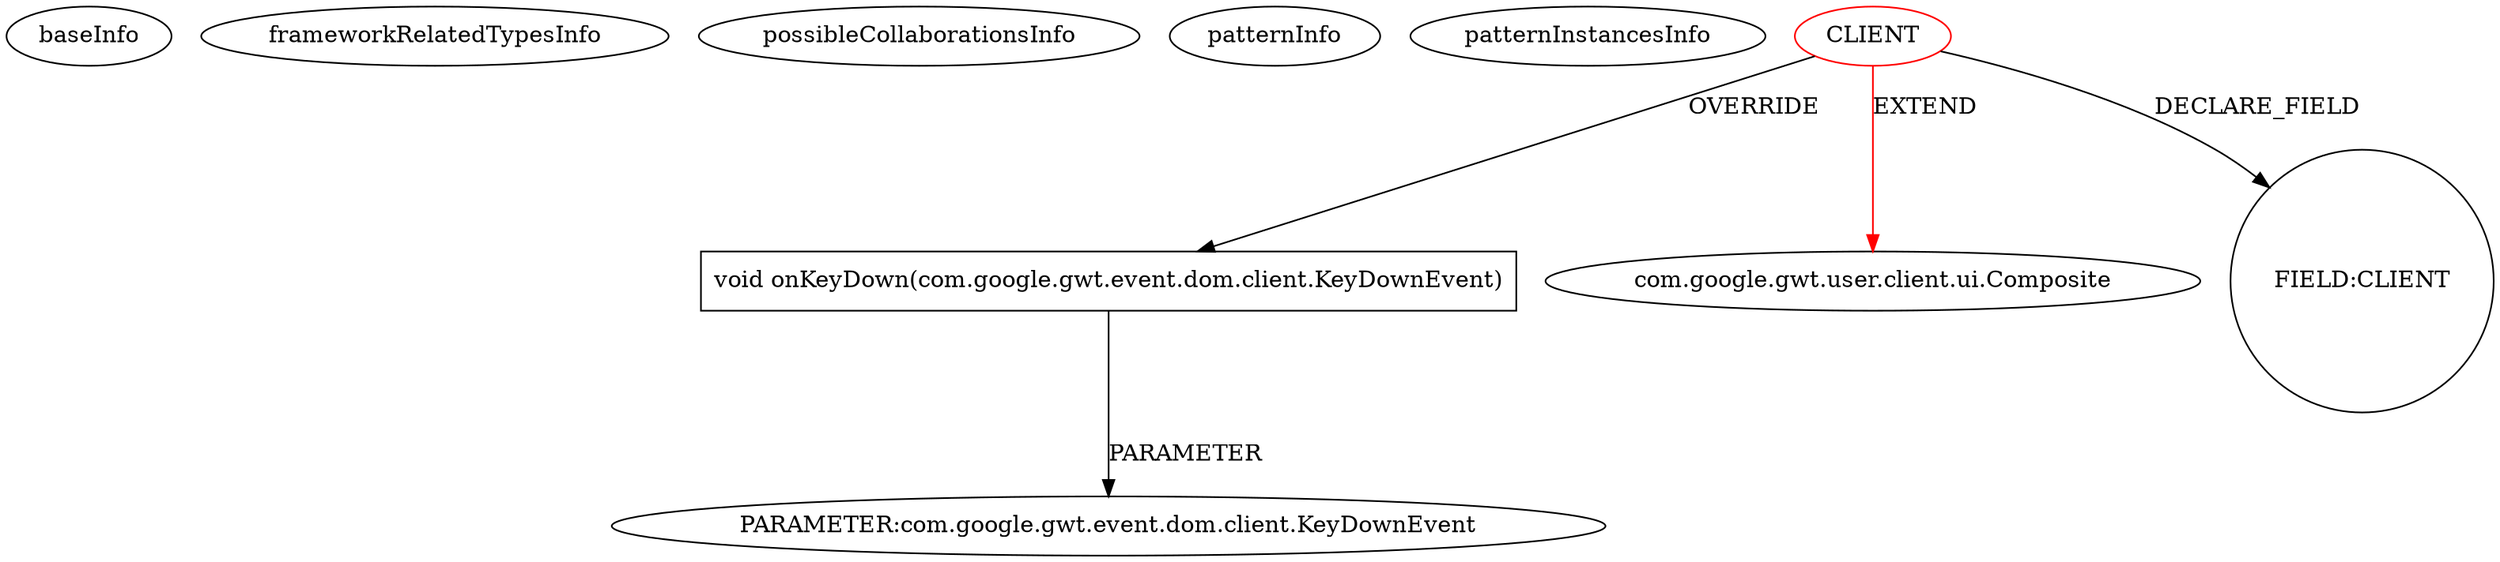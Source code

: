 digraph {
baseInfo[graphId=771,category="pattern",isAnonymous=false,possibleRelation=false]
frameworkRelatedTypesInfo[0="com.google.gwt.user.client.ui.Composite"]
possibleCollaborationsInfo[]
patternInfo[frequency=2.0,patternRootClient=0]
patternInstancesInfo[0="hmiguellima-ugat~/hmiguellima-ugat/ugat-master/src/org/ucp/gwt/widgets/MVCTable.java~MVCTable~3009",1="vlapan-PhotoBank~/vlapan-PhotoBank/PhotoBank-master/src/com/vlapan/gwt/photobank/client/ui/PhotoBrowser.java~PhotoBrowser~4600"]
50[label="PARAMETER:com.google.gwt.event.dom.client.KeyDownEvent",vertexType="PARAMETER_DECLARATION",isFrameworkType=false]
49[label="void onKeyDown(com.google.gwt.event.dom.client.KeyDownEvent)",vertexType="OVERRIDING_METHOD_DECLARATION",isFrameworkType=false,shape=box]
0[label="CLIENT",vertexType="ROOT_CLIENT_CLASS_DECLARATION",isFrameworkType=false,color=red]
1[label="com.google.gwt.user.client.ui.Composite",vertexType="FRAMEWORK_CLASS_TYPE",isFrameworkType=false]
26[label="FIELD:CLIENT",vertexType="FIELD_DECLARATION",isFrameworkType=false,shape=circle]
0->49[label="OVERRIDE"]
0->26[label="DECLARE_FIELD"]
49->50[label="PARAMETER"]
0->1[label="EXTEND",color=red]
}
